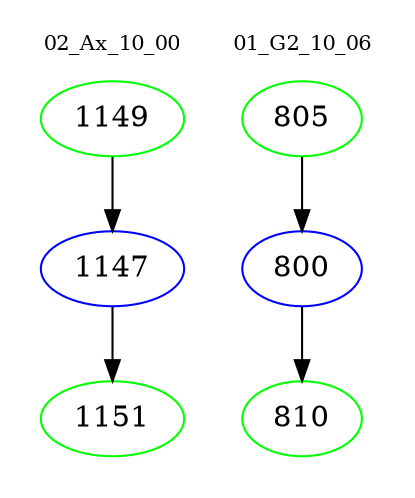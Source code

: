 digraph{
subgraph cluster_0 {
color = white
label = "02_Ax_10_00";
fontsize=10;
T0_1149 [label="1149", color="green"]
T0_1149 -> T0_1147 [color="black"]
T0_1147 [label="1147", color="blue"]
T0_1147 -> T0_1151 [color="black"]
T0_1151 [label="1151", color="green"]
}
subgraph cluster_1 {
color = white
label = "01_G2_10_06";
fontsize=10;
T1_805 [label="805", color="green"]
T1_805 -> T1_800 [color="black"]
T1_800 [label="800", color="blue"]
T1_800 -> T1_810 [color="black"]
T1_810 [label="810", color="green"]
}
}
